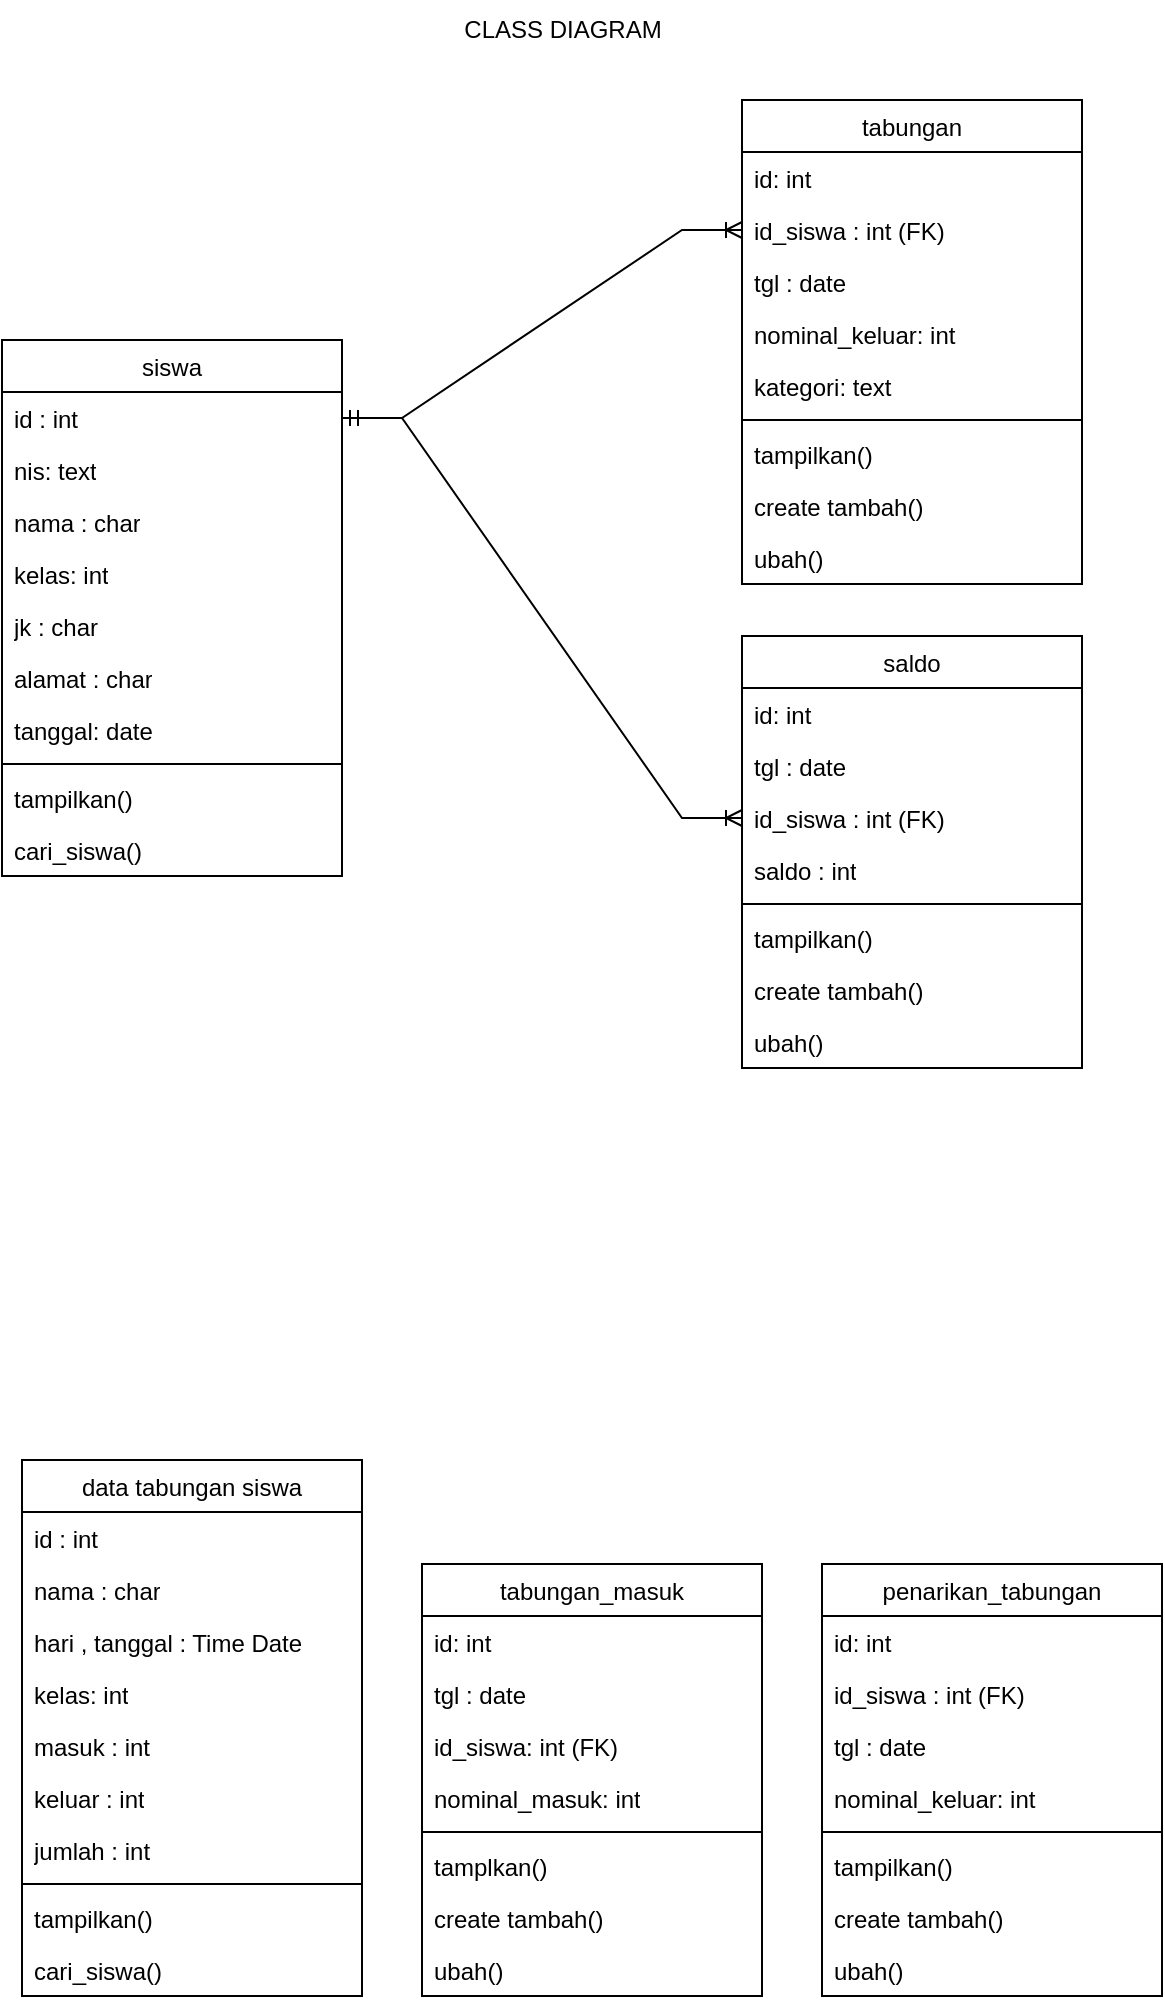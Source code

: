 <mxfile version="24.7.12">
  <diagram name="Page-1" id="NdQ-0UeCsLzunBc1ytQY">
    <mxGraphModel dx="1434" dy="1880" grid="1" gridSize="10" guides="1" tooltips="1" connect="1" arrows="1" fold="1" page="1" pageScale="1" pageWidth="850" pageHeight="1100" math="0" shadow="0">
      <root>
        <mxCell id="0" />
        <mxCell id="1" parent="0" />
        <mxCell id="avfFgY5h9pjGfj-I8yLz-34" value="&lt;span style=&quot;font-weight: 400;&quot;&gt;penarikan_tabungan&lt;/span&gt;" style="swimlane;fontStyle=1;align=center;verticalAlign=top;childLayout=stackLayout;horizontal=1;startSize=26;horizontalStack=0;resizeParent=1;resizeParentMax=0;resizeLast=0;collapsible=1;marginBottom=0;whiteSpace=wrap;html=1;" parent="1" vertex="1">
          <mxGeometry x="520" y="-308" width="170" height="216" as="geometry" />
        </mxCell>
        <mxCell id="avfFgY5h9pjGfj-I8yLz-45" value="id: int" style="text;strokeColor=none;fillColor=none;align=left;verticalAlign=top;spacingLeft=4;spacingRight=4;overflow=hidden;rotatable=0;points=[[0,0.5],[1,0.5]];portConstraint=eastwest;whiteSpace=wrap;html=1;" parent="avfFgY5h9pjGfj-I8yLz-34" vertex="1">
          <mxGeometry y="26" width="170" height="26" as="geometry" />
        </mxCell>
        <mxCell id="kKhz2ihQayxu8nb86xhB-14" value="id_siswa : int (FK)" style="text;strokeColor=none;fillColor=none;align=left;verticalAlign=top;spacingLeft=4;spacingRight=4;overflow=hidden;rotatable=0;points=[[0,0.5],[1,0.5]];portConstraint=eastwest;whiteSpace=wrap;html=1;" parent="avfFgY5h9pjGfj-I8yLz-34" vertex="1">
          <mxGeometry y="52" width="170" height="26" as="geometry" />
        </mxCell>
        <mxCell id="wWe5XqqTqYmhKktBKHbf-20" value="tgl : date" style="text;strokeColor=none;fillColor=none;align=left;verticalAlign=top;spacingLeft=4;spacingRight=4;overflow=hidden;rotatable=0;points=[[0,0.5],[1,0.5]];portConstraint=eastwest;whiteSpace=wrap;html=1;" parent="avfFgY5h9pjGfj-I8yLz-34" vertex="1">
          <mxGeometry y="78" width="170" height="26" as="geometry" />
        </mxCell>
        <mxCell id="avfFgY5h9pjGfj-I8yLz-37" value="nominal_keluar: int" style="text;strokeColor=none;fillColor=none;align=left;verticalAlign=top;spacingLeft=4;spacingRight=4;overflow=hidden;rotatable=0;points=[[0,0.5],[1,0.5]];portConstraint=eastwest;whiteSpace=wrap;html=1;" parent="avfFgY5h9pjGfj-I8yLz-34" vertex="1">
          <mxGeometry y="104" width="170" height="26" as="geometry" />
        </mxCell>
        <mxCell id="avfFgY5h9pjGfj-I8yLz-38" value="" style="line;strokeWidth=1;fillColor=none;align=left;verticalAlign=middle;spacingTop=-1;spacingLeft=3;spacingRight=3;rotatable=0;labelPosition=right;points=[];portConstraint=eastwest;strokeColor=inherit;" parent="avfFgY5h9pjGfj-I8yLz-34" vertex="1">
          <mxGeometry y="130" width="170" height="8" as="geometry" />
        </mxCell>
        <mxCell id="avfFgY5h9pjGfj-I8yLz-44" value="tampilkan()" style="text;strokeColor=none;fillColor=none;align=left;verticalAlign=top;spacingLeft=4;spacingRight=4;overflow=hidden;rotatable=0;points=[[0,0.5],[1,0.5]];portConstraint=eastwest;whiteSpace=wrap;html=1;" parent="avfFgY5h9pjGfj-I8yLz-34" vertex="1">
          <mxGeometry y="138" width="170" height="26" as="geometry" />
        </mxCell>
        <mxCell id="wWe5XqqTqYmhKktBKHbf-12" value="create tambah()" style="text;strokeColor=none;fillColor=none;align=left;verticalAlign=top;spacingLeft=4;spacingRight=4;overflow=hidden;rotatable=0;points=[[0,0.5],[1,0.5]];portConstraint=eastwest;whiteSpace=wrap;html=1;" parent="avfFgY5h9pjGfj-I8yLz-34" vertex="1">
          <mxGeometry y="164" width="170" height="26" as="geometry" />
        </mxCell>
        <mxCell id="kKhz2ihQayxu8nb86xhB-17" value="ubah()" style="text;strokeColor=none;fillColor=none;align=left;verticalAlign=top;spacingLeft=4;spacingRight=4;overflow=hidden;rotatable=0;points=[[0,0.5],[1,0.5]];portConstraint=eastwest;whiteSpace=wrap;html=1;" parent="avfFgY5h9pjGfj-I8yLz-34" vertex="1">
          <mxGeometry y="190" width="170" height="26" as="geometry" />
        </mxCell>
        <mxCell id="avfFgY5h9pjGfj-I8yLz-57" value="&lt;span style=&quot;font-weight: 400;&quot;&gt;siswa&lt;/span&gt;" style="swimlane;fontStyle=1;align=center;verticalAlign=top;childLayout=stackLayout;horizontal=1;startSize=26;horizontalStack=0;resizeParent=1;resizeParentMax=0;resizeLast=0;collapsible=1;marginBottom=0;whiteSpace=wrap;html=1;" parent="1" vertex="1">
          <mxGeometry x="110" y="-920" width="170" height="268" as="geometry" />
        </mxCell>
        <mxCell id="WPfIaO0SpRh4efCsDEcP-2" value="id : int" style="text;strokeColor=none;fillColor=none;align=left;verticalAlign=top;spacingLeft=4;spacingRight=4;overflow=hidden;rotatable=0;points=[[0,0.5],[1,0.5]];portConstraint=eastwest;whiteSpace=wrap;html=1;" parent="avfFgY5h9pjGfj-I8yLz-57" vertex="1">
          <mxGeometry y="26" width="170" height="26" as="geometry" />
        </mxCell>
        <mxCell id="avfFgY5h9pjGfj-I8yLz-58" value="nis: text" style="text;strokeColor=none;fillColor=none;align=left;verticalAlign=top;spacingLeft=4;spacingRight=4;overflow=hidden;rotatable=0;points=[[0,0.5],[1,0.5]];portConstraint=eastwest;whiteSpace=wrap;html=1;" parent="avfFgY5h9pjGfj-I8yLz-57" vertex="1">
          <mxGeometry y="52" width="170" height="26" as="geometry" />
        </mxCell>
        <mxCell id="kKhz2ihQayxu8nb86xhB-12" value="nama : char" style="text;strokeColor=none;fillColor=none;align=left;verticalAlign=top;spacingLeft=4;spacingRight=4;overflow=hidden;rotatable=0;points=[[0,0.5],[1,0.5]];portConstraint=eastwest;whiteSpace=wrap;html=1;" parent="avfFgY5h9pjGfj-I8yLz-57" vertex="1">
          <mxGeometry y="78" width="170" height="26" as="geometry" />
        </mxCell>
        <mxCell id="avfFgY5h9pjGfj-I8yLz-59" value="kelas: int" style="text;strokeColor=none;fillColor=none;align=left;verticalAlign=top;spacingLeft=4;spacingRight=4;overflow=hidden;rotatable=0;points=[[0,0.5],[1,0.5]];portConstraint=eastwest;whiteSpace=wrap;html=1;" parent="avfFgY5h9pjGfj-I8yLz-57" vertex="1">
          <mxGeometry y="104" width="170" height="26" as="geometry" />
        </mxCell>
        <mxCell id="avfFgY5h9pjGfj-I8yLz-60" value="jk : char" style="text;strokeColor=none;fillColor=none;align=left;verticalAlign=top;spacingLeft=4;spacingRight=4;overflow=hidden;rotatable=0;points=[[0,0.5],[1,0.5]];portConstraint=eastwest;whiteSpace=wrap;html=1;" parent="avfFgY5h9pjGfj-I8yLz-57" vertex="1">
          <mxGeometry y="130" width="170" height="26" as="geometry" />
        </mxCell>
        <mxCell id="avfFgY5h9pjGfj-I8yLz-70" value="alamat : char" style="text;strokeColor=none;fillColor=none;align=left;verticalAlign=top;spacingLeft=4;spacingRight=4;overflow=hidden;rotatable=0;points=[[0,0.5],[1,0.5]];portConstraint=eastwest;whiteSpace=wrap;html=1;" parent="avfFgY5h9pjGfj-I8yLz-57" vertex="1">
          <mxGeometry y="156" width="170" height="26" as="geometry" />
        </mxCell>
        <mxCell id="kKhz2ihQayxu8nb86xhB-15" value="tanggal: date" style="text;strokeColor=none;fillColor=none;align=left;verticalAlign=top;spacingLeft=4;spacingRight=4;overflow=hidden;rotatable=0;points=[[0,0.5],[1,0.5]];portConstraint=eastwest;whiteSpace=wrap;html=1;" parent="avfFgY5h9pjGfj-I8yLz-57" vertex="1">
          <mxGeometry y="182" width="170" height="26" as="geometry" />
        </mxCell>
        <mxCell id="avfFgY5h9pjGfj-I8yLz-61" value="" style="line;strokeWidth=1;fillColor=none;align=left;verticalAlign=middle;spacingTop=-1;spacingLeft=3;spacingRight=3;rotatable=0;labelPosition=right;points=[];portConstraint=eastwest;strokeColor=inherit;" parent="avfFgY5h9pjGfj-I8yLz-57" vertex="1">
          <mxGeometry y="208" width="170" height="8" as="geometry" />
        </mxCell>
        <mxCell id="avfFgY5h9pjGfj-I8yLz-66" value="tampilkan()" style="text;strokeColor=none;fillColor=none;align=left;verticalAlign=top;spacingLeft=4;spacingRight=4;overflow=hidden;rotatable=0;points=[[0,0.5],[1,0.5]];portConstraint=eastwest;whiteSpace=wrap;html=1;" parent="avfFgY5h9pjGfj-I8yLz-57" vertex="1">
          <mxGeometry y="216" width="170" height="26" as="geometry" />
        </mxCell>
        <mxCell id="WPfIaO0SpRh4efCsDEcP-3" value="cari_siswa()" style="text;strokeColor=none;fillColor=none;align=left;verticalAlign=top;spacingLeft=4;spacingRight=4;overflow=hidden;rotatable=0;points=[[0,0.5],[1,0.5]];portConstraint=eastwest;whiteSpace=wrap;html=1;" parent="avfFgY5h9pjGfj-I8yLz-57" vertex="1">
          <mxGeometry y="242" width="170" height="26" as="geometry" />
        </mxCell>
        <mxCell id="avfFgY5h9pjGfj-I8yLz-90" value="&lt;span style=&quot;font-weight: 400;&quot;&gt;tabungan_masuk&lt;/span&gt;" style="swimlane;fontStyle=1;align=center;verticalAlign=top;childLayout=stackLayout;horizontal=1;startSize=26;horizontalStack=0;resizeParent=1;resizeParentMax=0;resizeLast=0;collapsible=1;marginBottom=0;whiteSpace=wrap;html=1;" parent="1" vertex="1">
          <mxGeometry x="320" y="-308" width="170" height="216" as="geometry" />
        </mxCell>
        <mxCell id="avfFgY5h9pjGfj-I8yLz-91" value="id: int" style="text;strokeColor=none;fillColor=none;align=left;verticalAlign=top;spacingLeft=4;spacingRight=4;overflow=hidden;rotatable=0;points=[[0,0.5],[1,0.5]];portConstraint=eastwest;whiteSpace=wrap;html=1;" parent="avfFgY5h9pjGfj-I8yLz-90" vertex="1">
          <mxGeometry y="26" width="170" height="26" as="geometry" />
        </mxCell>
        <mxCell id="kKhz2ihQayxu8nb86xhB-13" value="tgl : date" style="text;strokeColor=none;fillColor=none;align=left;verticalAlign=top;spacingLeft=4;spacingRight=4;overflow=hidden;rotatable=0;points=[[0,0.5],[1,0.5]];portConstraint=eastwest;whiteSpace=wrap;html=1;" parent="avfFgY5h9pjGfj-I8yLz-90" vertex="1">
          <mxGeometry y="52" width="170" height="26" as="geometry" />
        </mxCell>
        <mxCell id="wWe5XqqTqYmhKktBKHbf-19" value="id_siswa: int (FK)" style="text;strokeColor=none;fillColor=none;align=left;verticalAlign=top;spacingLeft=4;spacingRight=4;overflow=hidden;rotatable=0;points=[[0,0.5],[1,0.5]];portConstraint=eastwest;whiteSpace=wrap;html=1;" parent="avfFgY5h9pjGfj-I8yLz-90" vertex="1">
          <mxGeometry y="78" width="170" height="26" as="geometry" />
        </mxCell>
        <mxCell id="avfFgY5h9pjGfj-I8yLz-94" value="nominal_masuk: int" style="text;strokeColor=none;fillColor=none;align=left;verticalAlign=top;spacingLeft=4;spacingRight=4;overflow=hidden;rotatable=0;points=[[0,0.5],[1,0.5]];portConstraint=eastwest;whiteSpace=wrap;html=1;" parent="avfFgY5h9pjGfj-I8yLz-90" vertex="1">
          <mxGeometry y="104" width="170" height="26" as="geometry" />
        </mxCell>
        <mxCell id="avfFgY5h9pjGfj-I8yLz-95" value="" style="line;strokeWidth=1;fillColor=none;align=left;verticalAlign=middle;spacingTop=-1;spacingLeft=3;spacingRight=3;rotatable=0;labelPosition=right;points=[];portConstraint=eastwest;strokeColor=inherit;" parent="avfFgY5h9pjGfj-I8yLz-90" vertex="1">
          <mxGeometry y="130" width="170" height="8" as="geometry" />
        </mxCell>
        <mxCell id="avfFgY5h9pjGfj-I8yLz-99" value="tamplkan()" style="text;strokeColor=none;fillColor=none;align=left;verticalAlign=top;spacingLeft=4;spacingRight=4;overflow=hidden;rotatable=0;points=[[0,0.5],[1,0.5]];portConstraint=eastwest;whiteSpace=wrap;html=1;" parent="avfFgY5h9pjGfj-I8yLz-90" vertex="1">
          <mxGeometry y="138" width="170" height="26" as="geometry" />
        </mxCell>
        <mxCell id="wWe5XqqTqYmhKktBKHbf-1" value="create tambah()" style="text;strokeColor=none;fillColor=none;align=left;verticalAlign=top;spacingLeft=4;spacingRight=4;overflow=hidden;rotatable=0;points=[[0,0.5],[1,0.5]];portConstraint=eastwest;whiteSpace=wrap;html=1;" parent="avfFgY5h9pjGfj-I8yLz-90" vertex="1">
          <mxGeometry y="164" width="170" height="26" as="geometry" />
        </mxCell>
        <mxCell id="kKhz2ihQayxu8nb86xhB-16" value="ubah()" style="text;strokeColor=none;fillColor=none;align=left;verticalAlign=top;spacingLeft=4;spacingRight=4;overflow=hidden;rotatable=0;points=[[0,0.5],[1,0.5]];portConstraint=eastwest;whiteSpace=wrap;html=1;" parent="avfFgY5h9pjGfj-I8yLz-90" vertex="1">
          <mxGeometry y="190" width="170" height="26" as="geometry" />
        </mxCell>
        <mxCell id="wWe5XqqTqYmhKktBKHbf-17" value="" style="edgeStyle=entityRelationEdgeStyle;fontSize=12;html=1;endArrow=ERoneToMany;startArrow=ERmandOne;rounded=0;entryX=0;entryY=0.5;entryDx=0;entryDy=0;" parent="1" source="WPfIaO0SpRh4efCsDEcP-2" target="kKhz2ihQayxu8nb86xhB-20" edge="1">
          <mxGeometry width="100" height="100" relative="1" as="geometry">
            <mxPoint x="220" y="-855" as="sourcePoint" />
            <mxPoint x="380" y="-965" as="targetPoint" />
            <Array as="points">
              <mxPoint x="220" y="-805" />
            </Array>
          </mxGeometry>
        </mxCell>
        <mxCell id="LqMZ1PiGz95mGQ6cvwwg-1" value="CLASS DIAGRAM" style="text;html=1;align=center;verticalAlign=middle;resizable=0;points=[];autosize=1;strokeColor=none;fillColor=none;" parent="1" vertex="1">
          <mxGeometry x="330" y="-1090" width="120" height="30" as="geometry" />
        </mxCell>
        <mxCell id="kKhz2ihQayxu8nb86xhB-1" value="&lt;span style=&quot;font-weight: 400;&quot;&gt;data tabungan siswa&lt;/span&gt;" style="swimlane;fontStyle=1;align=center;verticalAlign=top;childLayout=stackLayout;horizontal=1;startSize=26;horizontalStack=0;resizeParent=1;resizeParentMax=0;resizeLast=0;collapsible=1;marginBottom=0;whiteSpace=wrap;html=1;" parent="1" vertex="1">
          <mxGeometry x="120" y="-360" width="170" height="268" as="geometry" />
        </mxCell>
        <mxCell id="kKhz2ihQayxu8nb86xhB-2" value="id : int" style="text;strokeColor=none;fillColor=none;align=left;verticalAlign=top;spacingLeft=4;spacingRight=4;overflow=hidden;rotatable=0;points=[[0,0.5],[1,0.5]];portConstraint=eastwest;whiteSpace=wrap;html=1;" parent="kKhz2ihQayxu8nb86xhB-1" vertex="1">
          <mxGeometry y="26" width="170" height="26" as="geometry" />
        </mxCell>
        <mxCell id="kKhz2ihQayxu8nb86xhB-3" value="nama : char" style="text;strokeColor=none;fillColor=none;align=left;verticalAlign=top;spacingLeft=4;spacingRight=4;overflow=hidden;rotatable=0;points=[[0,0.5],[1,0.5]];portConstraint=eastwest;whiteSpace=wrap;html=1;" parent="kKhz2ihQayxu8nb86xhB-1" vertex="1">
          <mxGeometry y="52" width="170" height="26" as="geometry" />
        </mxCell>
        <mxCell id="kKhz2ihQayxu8nb86xhB-10" value="hari , tanggal : Time Date" style="text;strokeColor=none;fillColor=none;align=left;verticalAlign=top;spacingLeft=4;spacingRight=4;overflow=hidden;rotatable=0;points=[[0,0.5],[1,0.5]];portConstraint=eastwest;whiteSpace=wrap;html=1;" parent="kKhz2ihQayxu8nb86xhB-1" vertex="1">
          <mxGeometry y="78" width="170" height="26" as="geometry" />
        </mxCell>
        <mxCell id="kKhz2ihQayxu8nb86xhB-4" value="kelas: int" style="text;strokeColor=none;fillColor=none;align=left;verticalAlign=top;spacingLeft=4;spacingRight=4;overflow=hidden;rotatable=0;points=[[0,0.5],[1,0.5]];portConstraint=eastwest;whiteSpace=wrap;html=1;" parent="kKhz2ihQayxu8nb86xhB-1" vertex="1">
          <mxGeometry y="104" width="170" height="26" as="geometry" />
        </mxCell>
        <mxCell id="kKhz2ihQayxu8nb86xhB-5" value="masuk : int" style="text;strokeColor=none;fillColor=none;align=left;verticalAlign=top;spacingLeft=4;spacingRight=4;overflow=hidden;rotatable=0;points=[[0,0.5],[1,0.5]];portConstraint=eastwest;whiteSpace=wrap;html=1;" parent="kKhz2ihQayxu8nb86xhB-1" vertex="1">
          <mxGeometry y="130" width="170" height="26" as="geometry" />
        </mxCell>
        <mxCell id="kKhz2ihQayxu8nb86xhB-6" value="keluar : int" style="text;strokeColor=none;fillColor=none;align=left;verticalAlign=top;spacingLeft=4;spacingRight=4;overflow=hidden;rotatable=0;points=[[0,0.5],[1,0.5]];portConstraint=eastwest;whiteSpace=wrap;html=1;" parent="kKhz2ihQayxu8nb86xhB-1" vertex="1">
          <mxGeometry y="156" width="170" height="26" as="geometry" />
        </mxCell>
        <mxCell id="kKhz2ihQayxu8nb86xhB-11" value="jumlah : int" style="text;strokeColor=none;fillColor=none;align=left;verticalAlign=top;spacingLeft=4;spacingRight=4;overflow=hidden;rotatable=0;points=[[0,0.5],[1,0.5]];portConstraint=eastwest;whiteSpace=wrap;html=1;" parent="kKhz2ihQayxu8nb86xhB-1" vertex="1">
          <mxGeometry y="182" width="170" height="26" as="geometry" />
        </mxCell>
        <mxCell id="kKhz2ihQayxu8nb86xhB-7" value="" style="line;strokeWidth=1;fillColor=none;align=left;verticalAlign=middle;spacingTop=-1;spacingLeft=3;spacingRight=3;rotatable=0;labelPosition=right;points=[];portConstraint=eastwest;strokeColor=inherit;" parent="kKhz2ihQayxu8nb86xhB-1" vertex="1">
          <mxGeometry y="208" width="170" height="8" as="geometry" />
        </mxCell>
        <mxCell id="kKhz2ihQayxu8nb86xhB-8" value="tampilkan()" style="text;strokeColor=none;fillColor=none;align=left;verticalAlign=top;spacingLeft=4;spacingRight=4;overflow=hidden;rotatable=0;points=[[0,0.5],[1,0.5]];portConstraint=eastwest;whiteSpace=wrap;html=1;" parent="kKhz2ihQayxu8nb86xhB-1" vertex="1">
          <mxGeometry y="216" width="170" height="26" as="geometry" />
        </mxCell>
        <mxCell id="kKhz2ihQayxu8nb86xhB-9" value="cari_siswa()" style="text;strokeColor=none;fillColor=none;align=left;verticalAlign=top;spacingLeft=4;spacingRight=4;overflow=hidden;rotatable=0;points=[[0,0.5],[1,0.5]];portConstraint=eastwest;whiteSpace=wrap;html=1;" parent="kKhz2ihQayxu8nb86xhB-1" vertex="1">
          <mxGeometry y="242" width="170" height="26" as="geometry" />
        </mxCell>
        <mxCell id="kKhz2ihQayxu8nb86xhB-18" value="&lt;span style=&quot;font-weight: 400;&quot;&gt;tabungan&lt;/span&gt;" style="swimlane;fontStyle=1;align=center;verticalAlign=top;childLayout=stackLayout;horizontal=1;startSize=26;horizontalStack=0;resizeParent=1;resizeParentMax=0;resizeLast=0;collapsible=1;marginBottom=0;whiteSpace=wrap;html=1;" parent="1" vertex="1">
          <mxGeometry x="480" y="-1040" width="170" height="242" as="geometry" />
        </mxCell>
        <mxCell id="kKhz2ihQayxu8nb86xhB-19" value="id: int" style="text;strokeColor=none;fillColor=none;align=left;verticalAlign=top;spacingLeft=4;spacingRight=4;overflow=hidden;rotatable=0;points=[[0,0.5],[1,0.5]];portConstraint=eastwest;whiteSpace=wrap;html=1;" parent="kKhz2ihQayxu8nb86xhB-18" vertex="1">
          <mxGeometry y="26" width="170" height="26" as="geometry" />
        </mxCell>
        <mxCell id="kKhz2ihQayxu8nb86xhB-20" value="id_siswa : int (FK)" style="text;strokeColor=none;fillColor=none;align=left;verticalAlign=top;spacingLeft=4;spacingRight=4;overflow=hidden;rotatable=0;points=[[0,0.5],[1,0.5]];portConstraint=eastwest;whiteSpace=wrap;html=1;" parent="kKhz2ihQayxu8nb86xhB-18" vertex="1">
          <mxGeometry y="52" width="170" height="26" as="geometry" />
        </mxCell>
        <mxCell id="kKhz2ihQayxu8nb86xhB-21" value="tgl : date" style="text;strokeColor=none;fillColor=none;align=left;verticalAlign=top;spacingLeft=4;spacingRight=4;overflow=hidden;rotatable=0;points=[[0,0.5],[1,0.5]];portConstraint=eastwest;whiteSpace=wrap;html=1;" parent="kKhz2ihQayxu8nb86xhB-18" vertex="1">
          <mxGeometry y="78" width="170" height="26" as="geometry" />
        </mxCell>
        <mxCell id="kKhz2ihQayxu8nb86xhB-22" value="nominal_keluar: int" style="text;strokeColor=none;fillColor=none;align=left;verticalAlign=top;spacingLeft=4;spacingRight=4;overflow=hidden;rotatable=0;points=[[0,0.5],[1,0.5]];portConstraint=eastwest;whiteSpace=wrap;html=1;" parent="kKhz2ihQayxu8nb86xhB-18" vertex="1">
          <mxGeometry y="104" width="170" height="26" as="geometry" />
        </mxCell>
        <mxCell id="kKhz2ihQayxu8nb86xhB-27" value="kategori: text" style="text;strokeColor=none;fillColor=none;align=left;verticalAlign=top;spacingLeft=4;spacingRight=4;overflow=hidden;rotatable=0;points=[[0,0.5],[1,0.5]];portConstraint=eastwest;whiteSpace=wrap;html=1;" parent="kKhz2ihQayxu8nb86xhB-18" vertex="1">
          <mxGeometry y="130" width="170" height="26" as="geometry" />
        </mxCell>
        <mxCell id="kKhz2ihQayxu8nb86xhB-23" value="" style="line;strokeWidth=1;fillColor=none;align=left;verticalAlign=middle;spacingTop=-1;spacingLeft=3;spacingRight=3;rotatable=0;labelPosition=right;points=[];portConstraint=eastwest;strokeColor=inherit;" parent="kKhz2ihQayxu8nb86xhB-18" vertex="1">
          <mxGeometry y="156" width="170" height="8" as="geometry" />
        </mxCell>
        <mxCell id="kKhz2ihQayxu8nb86xhB-24" value="tampilkan()" style="text;strokeColor=none;fillColor=none;align=left;verticalAlign=top;spacingLeft=4;spacingRight=4;overflow=hidden;rotatable=0;points=[[0,0.5],[1,0.5]];portConstraint=eastwest;whiteSpace=wrap;html=1;" parent="kKhz2ihQayxu8nb86xhB-18" vertex="1">
          <mxGeometry y="164" width="170" height="26" as="geometry" />
        </mxCell>
        <mxCell id="kKhz2ihQayxu8nb86xhB-25" value="create tambah()" style="text;strokeColor=none;fillColor=none;align=left;verticalAlign=top;spacingLeft=4;spacingRight=4;overflow=hidden;rotatable=0;points=[[0,0.5],[1,0.5]];portConstraint=eastwest;whiteSpace=wrap;html=1;" parent="kKhz2ihQayxu8nb86xhB-18" vertex="1">
          <mxGeometry y="190" width="170" height="26" as="geometry" />
        </mxCell>
        <mxCell id="kKhz2ihQayxu8nb86xhB-26" value="ubah()" style="text;strokeColor=none;fillColor=none;align=left;verticalAlign=top;spacingLeft=4;spacingRight=4;overflow=hidden;rotatable=0;points=[[0,0.5],[1,0.5]];portConstraint=eastwest;whiteSpace=wrap;html=1;" parent="kKhz2ihQayxu8nb86xhB-18" vertex="1">
          <mxGeometry y="216" width="170" height="26" as="geometry" />
        </mxCell>
        <mxCell id="ORJhpyGBIEaZCPuSGBb1-1" value="&lt;span style=&quot;font-weight: 400;&quot;&gt;saldo&lt;/span&gt;" style="swimlane;fontStyle=1;align=center;verticalAlign=top;childLayout=stackLayout;horizontal=1;startSize=26;horizontalStack=0;resizeParent=1;resizeParentMax=0;resizeLast=0;collapsible=1;marginBottom=0;whiteSpace=wrap;html=1;" vertex="1" parent="1">
          <mxGeometry x="480" y="-772" width="170" height="216" as="geometry" />
        </mxCell>
        <mxCell id="ORJhpyGBIEaZCPuSGBb1-2" value="id: int" style="text;strokeColor=none;fillColor=none;align=left;verticalAlign=top;spacingLeft=4;spacingRight=4;overflow=hidden;rotatable=0;points=[[0,0.5],[1,0.5]];portConstraint=eastwest;whiteSpace=wrap;html=1;" vertex="1" parent="ORJhpyGBIEaZCPuSGBb1-1">
          <mxGeometry y="26" width="170" height="26" as="geometry" />
        </mxCell>
        <mxCell id="ORJhpyGBIEaZCPuSGBb1-4" value="tgl : date" style="text;strokeColor=none;fillColor=none;align=left;verticalAlign=top;spacingLeft=4;spacingRight=4;overflow=hidden;rotatable=0;points=[[0,0.5],[1,0.5]];portConstraint=eastwest;whiteSpace=wrap;html=1;" vertex="1" parent="ORJhpyGBIEaZCPuSGBb1-1">
          <mxGeometry y="52" width="170" height="26" as="geometry" />
        </mxCell>
        <mxCell id="ORJhpyGBIEaZCPuSGBb1-3" value="id_siswa : int (FK)" style="text;strokeColor=none;fillColor=none;align=left;verticalAlign=top;spacingLeft=4;spacingRight=4;overflow=hidden;rotatable=0;points=[[0,0.5],[1,0.5]];portConstraint=eastwest;whiteSpace=wrap;html=1;" vertex="1" parent="ORJhpyGBIEaZCPuSGBb1-1">
          <mxGeometry y="78" width="170" height="26" as="geometry" />
        </mxCell>
        <mxCell id="ORJhpyGBIEaZCPuSGBb1-6" value="saldo : int" style="text;strokeColor=none;fillColor=none;align=left;verticalAlign=top;spacingLeft=4;spacingRight=4;overflow=hidden;rotatable=0;points=[[0,0.5],[1,0.5]];portConstraint=eastwest;whiteSpace=wrap;html=1;" vertex="1" parent="ORJhpyGBIEaZCPuSGBb1-1">
          <mxGeometry y="104" width="170" height="26" as="geometry" />
        </mxCell>
        <mxCell id="ORJhpyGBIEaZCPuSGBb1-7" value="" style="line;strokeWidth=1;fillColor=none;align=left;verticalAlign=middle;spacingTop=-1;spacingLeft=3;spacingRight=3;rotatable=0;labelPosition=right;points=[];portConstraint=eastwest;strokeColor=inherit;" vertex="1" parent="ORJhpyGBIEaZCPuSGBb1-1">
          <mxGeometry y="130" width="170" height="8" as="geometry" />
        </mxCell>
        <mxCell id="ORJhpyGBIEaZCPuSGBb1-8" value="tampilkan()" style="text;strokeColor=none;fillColor=none;align=left;verticalAlign=top;spacingLeft=4;spacingRight=4;overflow=hidden;rotatable=0;points=[[0,0.5],[1,0.5]];portConstraint=eastwest;whiteSpace=wrap;html=1;" vertex="1" parent="ORJhpyGBIEaZCPuSGBb1-1">
          <mxGeometry y="138" width="170" height="26" as="geometry" />
        </mxCell>
        <mxCell id="ORJhpyGBIEaZCPuSGBb1-9" value="create tambah()" style="text;strokeColor=none;fillColor=none;align=left;verticalAlign=top;spacingLeft=4;spacingRight=4;overflow=hidden;rotatable=0;points=[[0,0.5],[1,0.5]];portConstraint=eastwest;whiteSpace=wrap;html=1;" vertex="1" parent="ORJhpyGBIEaZCPuSGBb1-1">
          <mxGeometry y="164" width="170" height="26" as="geometry" />
        </mxCell>
        <mxCell id="ORJhpyGBIEaZCPuSGBb1-10" value="ubah()" style="text;strokeColor=none;fillColor=none;align=left;verticalAlign=top;spacingLeft=4;spacingRight=4;overflow=hidden;rotatable=0;points=[[0,0.5],[1,0.5]];portConstraint=eastwest;whiteSpace=wrap;html=1;" vertex="1" parent="ORJhpyGBIEaZCPuSGBb1-1">
          <mxGeometry y="190" width="170" height="26" as="geometry" />
        </mxCell>
        <mxCell id="ORJhpyGBIEaZCPuSGBb1-15" value="" style="edgeStyle=entityRelationEdgeStyle;fontSize=12;html=1;endArrow=ERoneToMany;startArrow=ERmandOne;rounded=0;exitX=1;exitY=0.5;exitDx=0;exitDy=0;entryX=0;entryY=0.5;entryDx=0;entryDy=0;" edge="1" parent="1" source="WPfIaO0SpRh4efCsDEcP-2" target="ORJhpyGBIEaZCPuSGBb1-3">
          <mxGeometry width="100" height="100" relative="1" as="geometry">
            <mxPoint x="370" y="-850" as="sourcePoint" />
            <mxPoint x="470" y="-950" as="targetPoint" />
          </mxGeometry>
        </mxCell>
      </root>
    </mxGraphModel>
  </diagram>
</mxfile>
